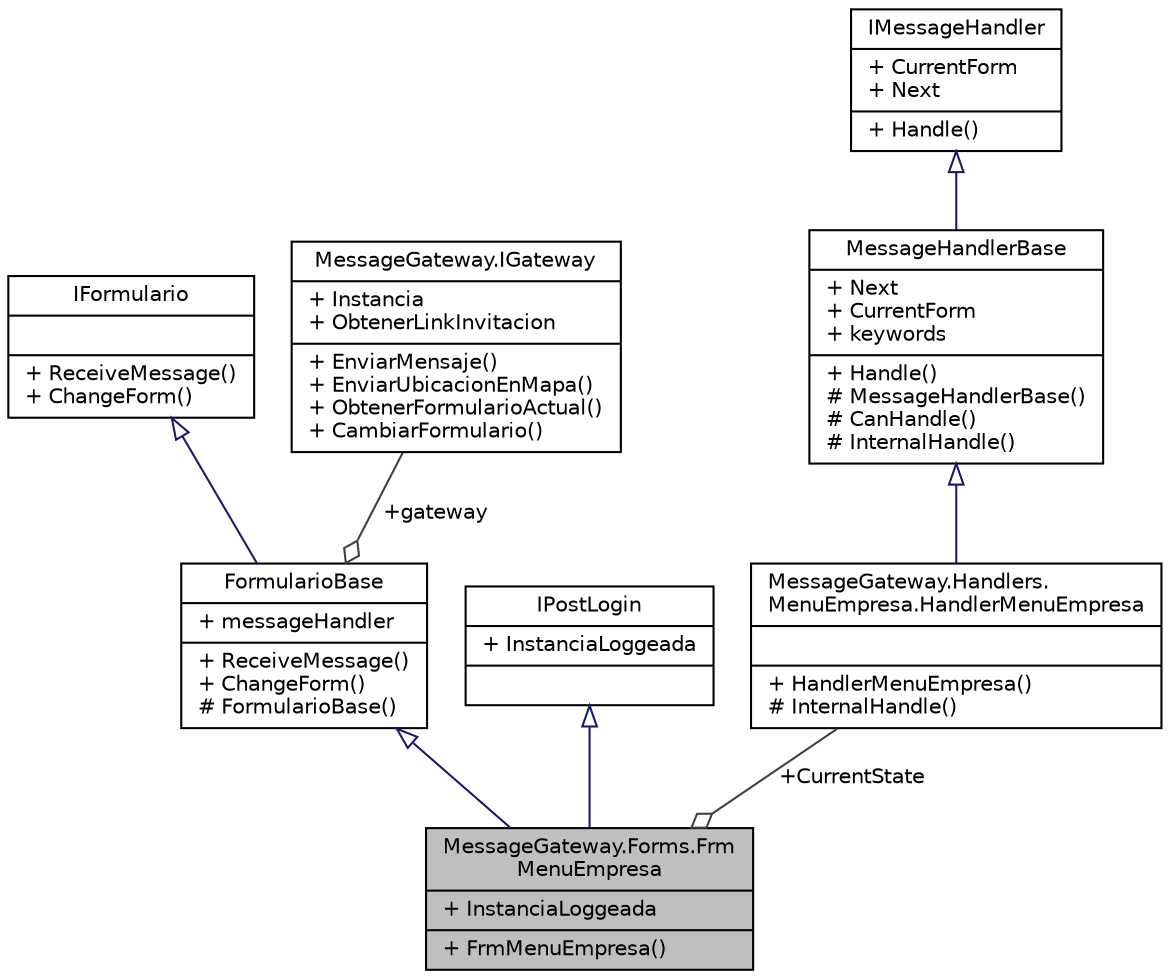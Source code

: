 digraph "MessageGateway.Forms.FrmMenuEmpresa"
{
 // INTERACTIVE_SVG=YES
 // LATEX_PDF_SIZE
  edge [fontname="Helvetica",fontsize="10",labelfontname="Helvetica",labelfontsize="10"];
  node [fontname="Helvetica",fontsize="10",shape=record];
  Node1 [label="{MessageGateway.Forms.Frm\lMenuEmpresa\n|+ InstanciaLoggeada\l|+ FrmMenuEmpresa()\l}",height=0.2,width=0.4,color="black", fillcolor="grey75", style="filled", fontcolor="black",tooltip="Primer formulario del chat luego del login o el registro de una empresa."];
  Node2 -> Node1 [dir="back",color="midnightblue",fontsize="10",style="solid",arrowtail="onormal",fontname="Helvetica"];
  Node2 [label="{FormularioBase\n|+ messageHandler\l|+ ReceiveMessage()\l+ ChangeForm()\l# FormularioBase()\l}",height=0.2,width=0.4,color="black", fillcolor="white", style="filled",URL="$classMessageGateway_1_1Forms_1_1FormularioBase.html",tooltip="Superclase para todos los formularios."];
  Node3 -> Node2 [dir="back",color="midnightblue",fontsize="10",style="solid",arrowtail="onormal",fontname="Helvetica"];
  Node3 [label="{IFormulario\n||+ ReceiveMessage()\l+ ChangeForm()\l}",height=0.2,width=0.4,color="black", fillcolor="white", style="filled",URL="$interfaceMessageGateway_1_1Forms_1_1IFormulario.html",tooltip="Interfaz que engloba todos los forularios y sus metodos principales."];
  Node4 -> Node2 [color="grey25",fontsize="10",style="solid",label=" +gateway" ,arrowhead="odiamond",fontname="Helvetica"];
  Node4 [label="{MessageGateway.IGateway\n|+ Instancia\l+ ObtenerLinkInvitacion\l|+ EnviarMensaje()\l+ EnviarUbicacionEnMapa()\l+ ObtenerFormularioActual()\l+ CambiarFormulario()\l}",height=0.2,width=0.4,color="black", fillcolor="white", style="filled",URL="$interfaceMessageGateway_1_1IGateway.html",tooltip="Interfaz que engloba las diferentes salidas y entradas posibles de mensaje de invitación al bot (mail..."];
  Node5 -> Node1 [dir="back",color="midnightblue",fontsize="10",style="solid",arrowtail="onormal",fontname="Helvetica"];
  Node5 [label="{IPostLogin\n|+ InstanciaLoggeada\l|}",height=0.2,width=0.4,color="black", fillcolor="white", style="filled",URL="$interfaceMessageGateway_1_1Forms_1_1IPostLogin.html",tooltip="Interfaz para condicionar y controlar que despues del login no se pierda referencia al IUsuario vincu..."];
  Node6 -> Node1 [color="grey25",fontsize="10",style="solid",label=" +CurrentState" ,arrowhead="odiamond",fontname="Helvetica"];
  Node6 [label="{MessageGateway.Handlers.\lMenuEmpresa.HandlerMenuEmpresa\n||+ HandlerMenuEmpresa()\l# InternalHandle()\l}",height=0.2,width=0.4,color="black", fillcolor="white", style="filled",URL="$classMessageGateway_1_1Handlers_1_1MenuEmpresa_1_1HandlerMenuEmpresa.html",tooltip="Handler principal del menu de empresa."];
  Node7 -> Node6 [dir="back",color="midnightblue",fontsize="10",style="solid",arrowtail="onormal",fontname="Helvetica"];
  Node7 [label="{MessageHandlerBase\n|+ Next\l+ CurrentForm\l+ keywords\l|+ Handle()\l# MessageHandlerBase()\l# CanHandle()\l# InternalHandle()\l}",height=0.2,width=0.4,color="black", fillcolor="white", style="filled",URL="$classMessageGateway_1_1Handlers_1_1MessageHandlerBase.html",tooltip="Superclase a todos los handlers."];
  Node8 -> Node7 [dir="back",color="midnightblue",fontsize="10",style="solid",arrowtail="onormal",fontname="Helvetica"];
  Node8 [label="{IMessageHandler\n|+ CurrentForm\l+ Next\l|+ Handle()\l}",height=0.2,width=0.4,color="black", fillcolor="white", style="filled",URL="$interfaceMessageGateway_1_1Handlers_1_1IMessageHandler.html",tooltip="Interfaz que engloba a los handlers y sus metodos y propiedades basicos."];
}
